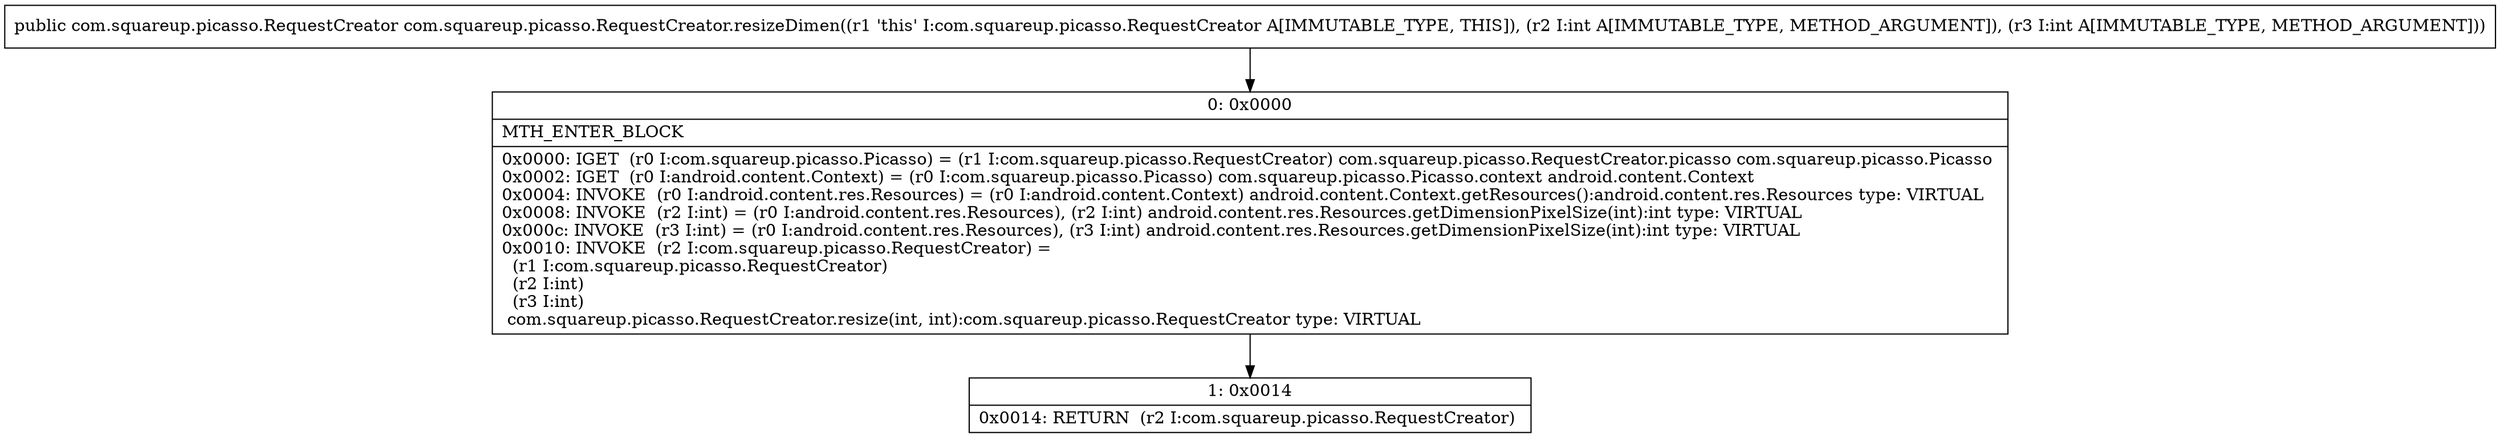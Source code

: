 digraph "CFG forcom.squareup.picasso.RequestCreator.resizeDimen(II)Lcom\/squareup\/picasso\/RequestCreator;" {
Node_0 [shape=record,label="{0\:\ 0x0000|MTH_ENTER_BLOCK\l|0x0000: IGET  (r0 I:com.squareup.picasso.Picasso) = (r1 I:com.squareup.picasso.RequestCreator) com.squareup.picasso.RequestCreator.picasso com.squareup.picasso.Picasso \l0x0002: IGET  (r0 I:android.content.Context) = (r0 I:com.squareup.picasso.Picasso) com.squareup.picasso.Picasso.context android.content.Context \l0x0004: INVOKE  (r0 I:android.content.res.Resources) = (r0 I:android.content.Context) android.content.Context.getResources():android.content.res.Resources type: VIRTUAL \l0x0008: INVOKE  (r2 I:int) = (r0 I:android.content.res.Resources), (r2 I:int) android.content.res.Resources.getDimensionPixelSize(int):int type: VIRTUAL \l0x000c: INVOKE  (r3 I:int) = (r0 I:android.content.res.Resources), (r3 I:int) android.content.res.Resources.getDimensionPixelSize(int):int type: VIRTUAL \l0x0010: INVOKE  (r2 I:com.squareup.picasso.RequestCreator) = \l  (r1 I:com.squareup.picasso.RequestCreator)\l  (r2 I:int)\l  (r3 I:int)\l com.squareup.picasso.RequestCreator.resize(int, int):com.squareup.picasso.RequestCreator type: VIRTUAL \l}"];
Node_1 [shape=record,label="{1\:\ 0x0014|0x0014: RETURN  (r2 I:com.squareup.picasso.RequestCreator) \l}"];
MethodNode[shape=record,label="{public com.squareup.picasso.RequestCreator com.squareup.picasso.RequestCreator.resizeDimen((r1 'this' I:com.squareup.picasso.RequestCreator A[IMMUTABLE_TYPE, THIS]), (r2 I:int A[IMMUTABLE_TYPE, METHOD_ARGUMENT]), (r3 I:int A[IMMUTABLE_TYPE, METHOD_ARGUMENT])) }"];
MethodNode -> Node_0;
Node_0 -> Node_1;
}

